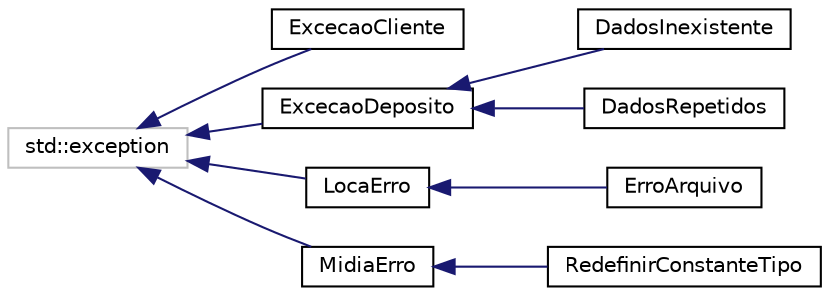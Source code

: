 digraph "Graphical Class Hierarchy"
{
 // LATEX_PDF_SIZE
  edge [fontname="Helvetica",fontsize="10",labelfontname="Helvetica",labelfontsize="10"];
  node [fontname="Helvetica",fontsize="10",shape=record];
  rankdir="LR";
  Node16 [label="std::exception",height=0.2,width=0.4,color="grey75", fillcolor="white", style="filled",tooltip=" "];
  Node16 -> Node0 [dir="back",color="midnightblue",fontsize="10",style="solid",fontname="Helvetica"];
  Node0 [label="ExcecaoCliente",height=0.2,width=0.4,color="black", fillcolor="white", style="filled",URL="$classExcecaoCliente.html",tooltip=" "];
  Node16 -> Node18 [dir="back",color="midnightblue",fontsize="10",style="solid",fontname="Helvetica"];
  Node18 [label="ExcecaoDeposito",height=0.2,width=0.4,color="black", fillcolor="white", style="filled",URL="$classExcecaoDeposito.html",tooltip=" "];
  Node18 -> Node19 [dir="back",color="midnightblue",fontsize="10",style="solid",fontname="Helvetica"];
  Node19 [label="DadosInexistente",height=0.2,width=0.4,color="black", fillcolor="white", style="filled",URL="$classDadosInexistente.html",tooltip=" "];
  Node18 -> Node20 [dir="back",color="midnightblue",fontsize="10",style="solid",fontname="Helvetica"];
  Node20 [label="DadosRepetidos",height=0.2,width=0.4,color="black", fillcolor="white", style="filled",URL="$classDadosRepetidos.html",tooltip=" "];
  Node16 -> Node21 [dir="back",color="midnightblue",fontsize="10",style="solid",fontname="Helvetica"];
  Node21 [label="LocaErro",height=0.2,width=0.4,color="black", fillcolor="white", style="filled",URL="$classLocaErro.html",tooltip=" "];
  Node21 -> Node22 [dir="back",color="midnightblue",fontsize="10",style="solid",fontname="Helvetica"];
  Node22 [label="ErroArquivo",height=0.2,width=0.4,color="black", fillcolor="white", style="filled",URL="$classErroArquivo.html",tooltip=" "];
  Node16 -> Node23 [dir="back",color="midnightblue",fontsize="10",style="solid",fontname="Helvetica"];
  Node23 [label="MidiaErro",height=0.2,width=0.4,color="black", fillcolor="white", style="filled",URL="$classMidiaErro.html",tooltip=" "];
  Node23 -> Node24 [dir="back",color="midnightblue",fontsize="10",style="solid",fontname="Helvetica"];
  Node24 [label="RedefinirConstanteTipo",height=0.2,width=0.4,color="black", fillcolor="white", style="filled",URL="$classRedefinirConstanteTipo.html",tooltip=" "];
}
